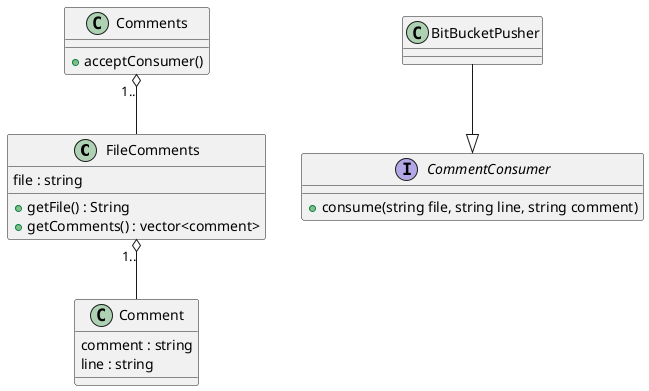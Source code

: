 @startuml
class FileComments {
file : string
+getFile() : String
+getComments() : vector<comment>
}

class Comments {
+ acceptConsumer()
}

Comments "1.." o-- FileComments

class Comment {
comment : string
line : string
}

interface CommentConsumer{
+consume(string file, string line, string comment)
}

class BitBucketPusher{
}
BitBucketPusher --|> CommentConsumer

FileComments "1.." o-- Comment
@enduml